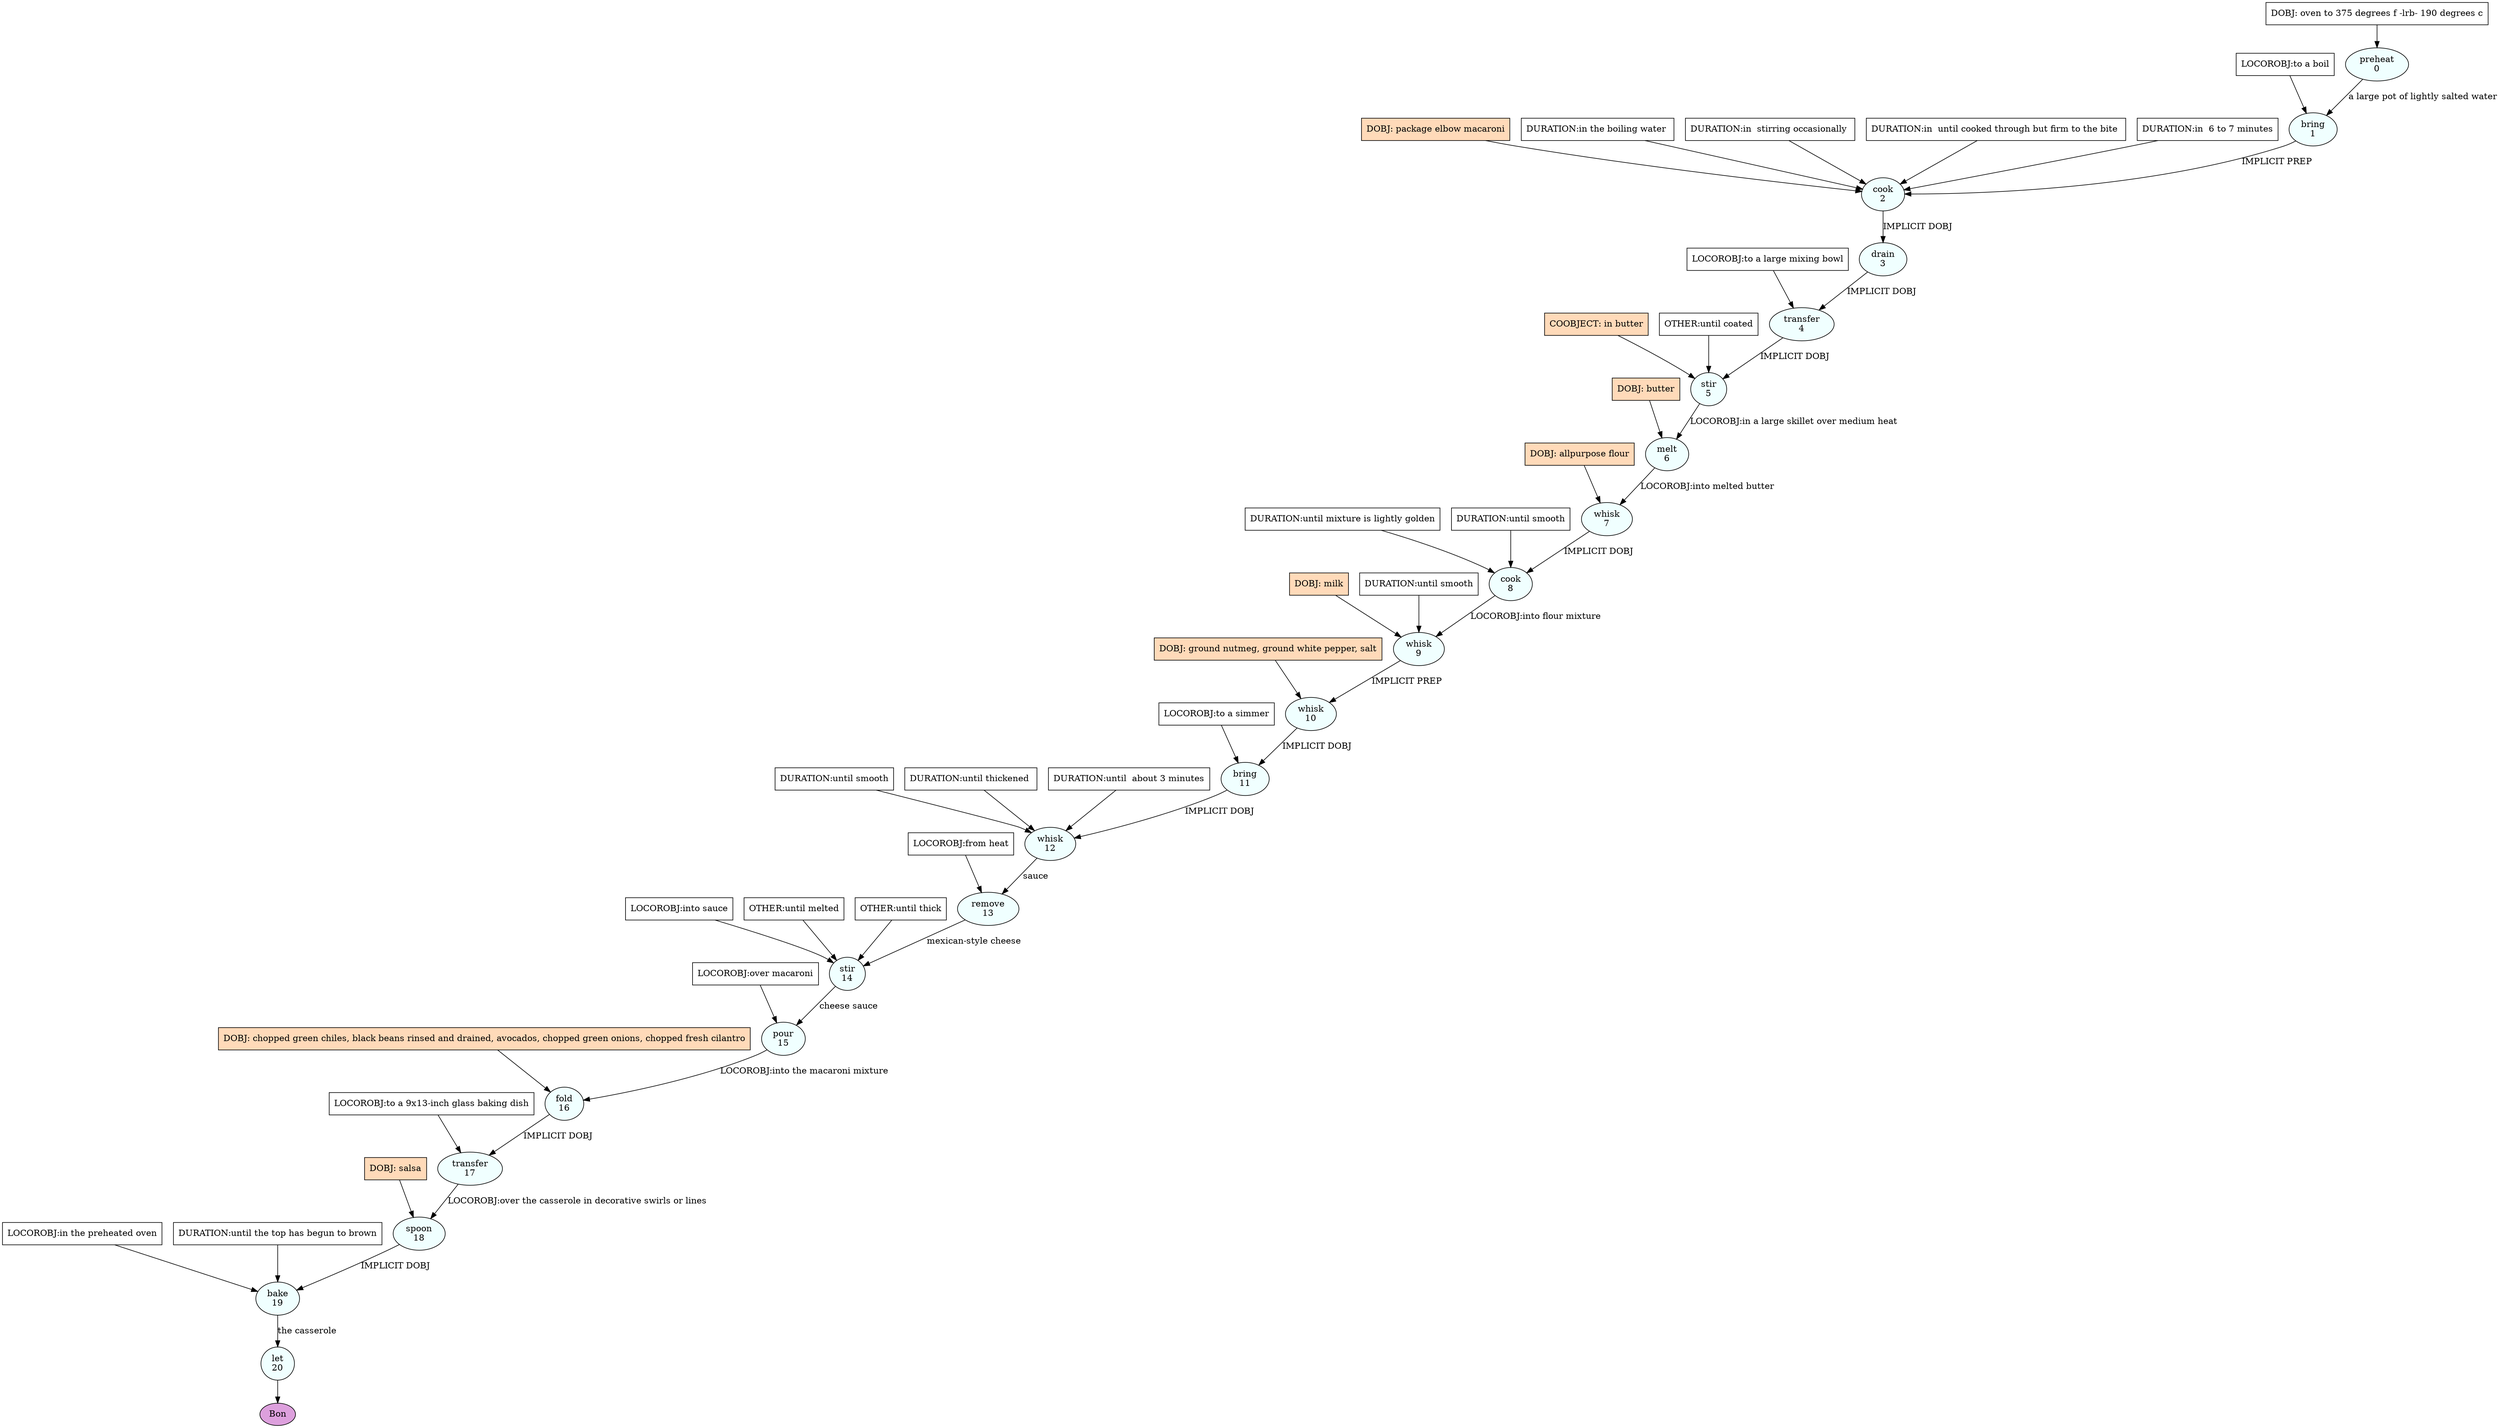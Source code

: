digraph recipe {
E0[label="preheat
0", shape=oval, style=filled, fillcolor=azure]
E1[label="bring
1", shape=oval, style=filled, fillcolor=azure]
E2[label="cook
2", shape=oval, style=filled, fillcolor=azure]
E3[label="drain
3", shape=oval, style=filled, fillcolor=azure]
E4[label="transfer
4", shape=oval, style=filled, fillcolor=azure]
E5[label="stir
5", shape=oval, style=filled, fillcolor=azure]
E6[label="melt
6", shape=oval, style=filled, fillcolor=azure]
E7[label="whisk
7", shape=oval, style=filled, fillcolor=azure]
E8[label="cook
8", shape=oval, style=filled, fillcolor=azure]
E9[label="whisk
9", shape=oval, style=filled, fillcolor=azure]
E10[label="whisk
10", shape=oval, style=filled, fillcolor=azure]
E11[label="bring
11", shape=oval, style=filled, fillcolor=azure]
E12[label="whisk
12", shape=oval, style=filled, fillcolor=azure]
E13[label="remove
13", shape=oval, style=filled, fillcolor=azure]
E14[label="stir
14", shape=oval, style=filled, fillcolor=azure]
E15[label="pour
15", shape=oval, style=filled, fillcolor=azure]
E16[label="fold
16", shape=oval, style=filled, fillcolor=azure]
E17[label="transfer
17", shape=oval, style=filled, fillcolor=azure]
E18[label="spoon
18", shape=oval, style=filled, fillcolor=azure]
E19[label="bake
19", shape=oval, style=filled, fillcolor=azure]
E20[label="let
20", shape=oval, style=filled, fillcolor=azure]
D0[label="DOBJ: oven to 375 degrees f -lrb- 190 degrees c", shape=box, style=filled, fillcolor=white]
D0 -> E0
E0 -> E1 [label="a large pot of lightly salted water"]
P1_0_0[label="LOCOROBJ:to a boil", shape=box, style=filled, fillcolor=white]
P1_0_0 -> E1
D2_ing[label="DOBJ: package elbow macaroni", shape=box, style=filled, fillcolor=peachpuff]
D2_ing -> E2
E1 -> E2 [label="IMPLICIT PREP"]
P2_1_0[label="DURATION:in the boiling water ", shape=box, style=filled, fillcolor=white]
P2_1_0 -> E2
P2_1_1[label="DURATION:in  stirring occasionally ", shape=box, style=filled, fillcolor=white]
P2_1_1 -> E2
P2_1_2[label="DURATION:in  until cooked through but firm to the bite ", shape=box, style=filled, fillcolor=white]
P2_1_2 -> E2
P2_1_3[label="DURATION:in  6 to 7 minutes", shape=box, style=filled, fillcolor=white]
P2_1_3 -> E2
E2 -> E3 [label="IMPLICIT DOBJ"]
E3 -> E4 [label="IMPLICIT DOBJ"]
P4_0_0[label="LOCOROBJ:to a large mixing bowl", shape=box, style=filled, fillcolor=white]
P4_0_0 -> E4
E4 -> E5 [label="IMPLICIT DOBJ"]
P5_0_ing[label="COOBJECT: in butter", shape=box, style=filled, fillcolor=peachpuff]
P5_0_ing -> E5
P5_1_0[label="OTHER:until coated", shape=box, style=filled, fillcolor=white]
P5_1_0 -> E5
D6_ing[label="DOBJ: butter", shape=box, style=filled, fillcolor=peachpuff]
D6_ing -> E6
E5 -> E6 [label="LOCOROBJ:in a large skillet over medium heat"]
D7_ing[label="DOBJ: allpurpose flour", shape=box, style=filled, fillcolor=peachpuff]
D7_ing -> E7
E6 -> E7 [label="LOCOROBJ:into melted butter"]
E7 -> E8 [label="IMPLICIT DOBJ"]
P8_0_0[label="DURATION:until mixture is lightly golden", shape=box, style=filled, fillcolor=white]
P8_0_0 -> E8
P8_0_1[label="DURATION:until smooth", shape=box, style=filled, fillcolor=white]
P8_0_1 -> E8
D9_ing[label="DOBJ: milk", shape=box, style=filled, fillcolor=peachpuff]
D9_ing -> E9
E8 -> E9 [label="LOCOROBJ:into flour mixture"]
P9_1_0[label="DURATION:until smooth", shape=box, style=filled, fillcolor=white]
P9_1_0 -> E9
D10_ing[label="DOBJ: ground nutmeg, ground white pepper, salt", shape=box, style=filled, fillcolor=peachpuff]
D10_ing -> E10
E9 -> E10 [label="IMPLICIT PREP"]
E10 -> E11 [label="IMPLICIT DOBJ"]
P11_0_0[label="LOCOROBJ:to a simmer", shape=box, style=filled, fillcolor=white]
P11_0_0 -> E11
E11 -> E12 [label="IMPLICIT DOBJ"]
P12_0_0[label="DURATION:until smooth", shape=box, style=filled, fillcolor=white]
P12_0_0 -> E12
P12_0_1[label="DURATION:until thickened ", shape=box, style=filled, fillcolor=white]
P12_0_1 -> E12
P12_0_2[label="DURATION:until  about 3 minutes", shape=box, style=filled, fillcolor=white]
P12_0_2 -> E12
E12 -> E13 [label="sauce"]
P13_0_0[label="LOCOROBJ:from heat", shape=box, style=filled, fillcolor=white]
P13_0_0 -> E13
E13 -> E14 [label="mexican-style cheese"]
P14_0_0[label="LOCOROBJ:into sauce", shape=box, style=filled, fillcolor=white]
P14_0_0 -> E14
P14_1_0[label="OTHER:until melted", shape=box, style=filled, fillcolor=white]
P14_1_0 -> E14
P14_1_1[label="OTHER:until thick", shape=box, style=filled, fillcolor=white]
P14_1_1 -> E14
E14 -> E15 [label="cheese sauce"]
P15_0_0[label="LOCOROBJ:over macaroni", shape=box, style=filled, fillcolor=white]
P15_0_0 -> E15
D16_ing[label="DOBJ: chopped green chiles, black beans rinsed and drained, avocados, chopped green onions, chopped fresh cilantro", shape=box, style=filled, fillcolor=peachpuff]
D16_ing -> E16
E15 -> E16 [label="LOCOROBJ:into the macaroni mixture"]
E16 -> E17 [label="IMPLICIT DOBJ"]
P17_0_0[label="LOCOROBJ:to a 9x13-inch glass baking dish", shape=box, style=filled, fillcolor=white]
P17_0_0 -> E17
D18_ing[label="DOBJ: salsa", shape=box, style=filled, fillcolor=peachpuff]
D18_ing -> E18
E17 -> E18 [label="LOCOROBJ:over the casserole in decorative swirls or lines"]
E18 -> E19 [label="IMPLICIT DOBJ"]
P19_0_0[label="LOCOROBJ:in the preheated oven", shape=box, style=filled, fillcolor=white]
P19_0_0 -> E19
P19_1_0[label="DURATION:until the top has begun to brown", shape=box, style=filled, fillcolor=white]
P19_1_0 -> E19
E19 -> E20 [label="the casserole"]
EOR[label="Bon", shape=oval, style=filled, fillcolor=plum]
E20 -> EOR
}
